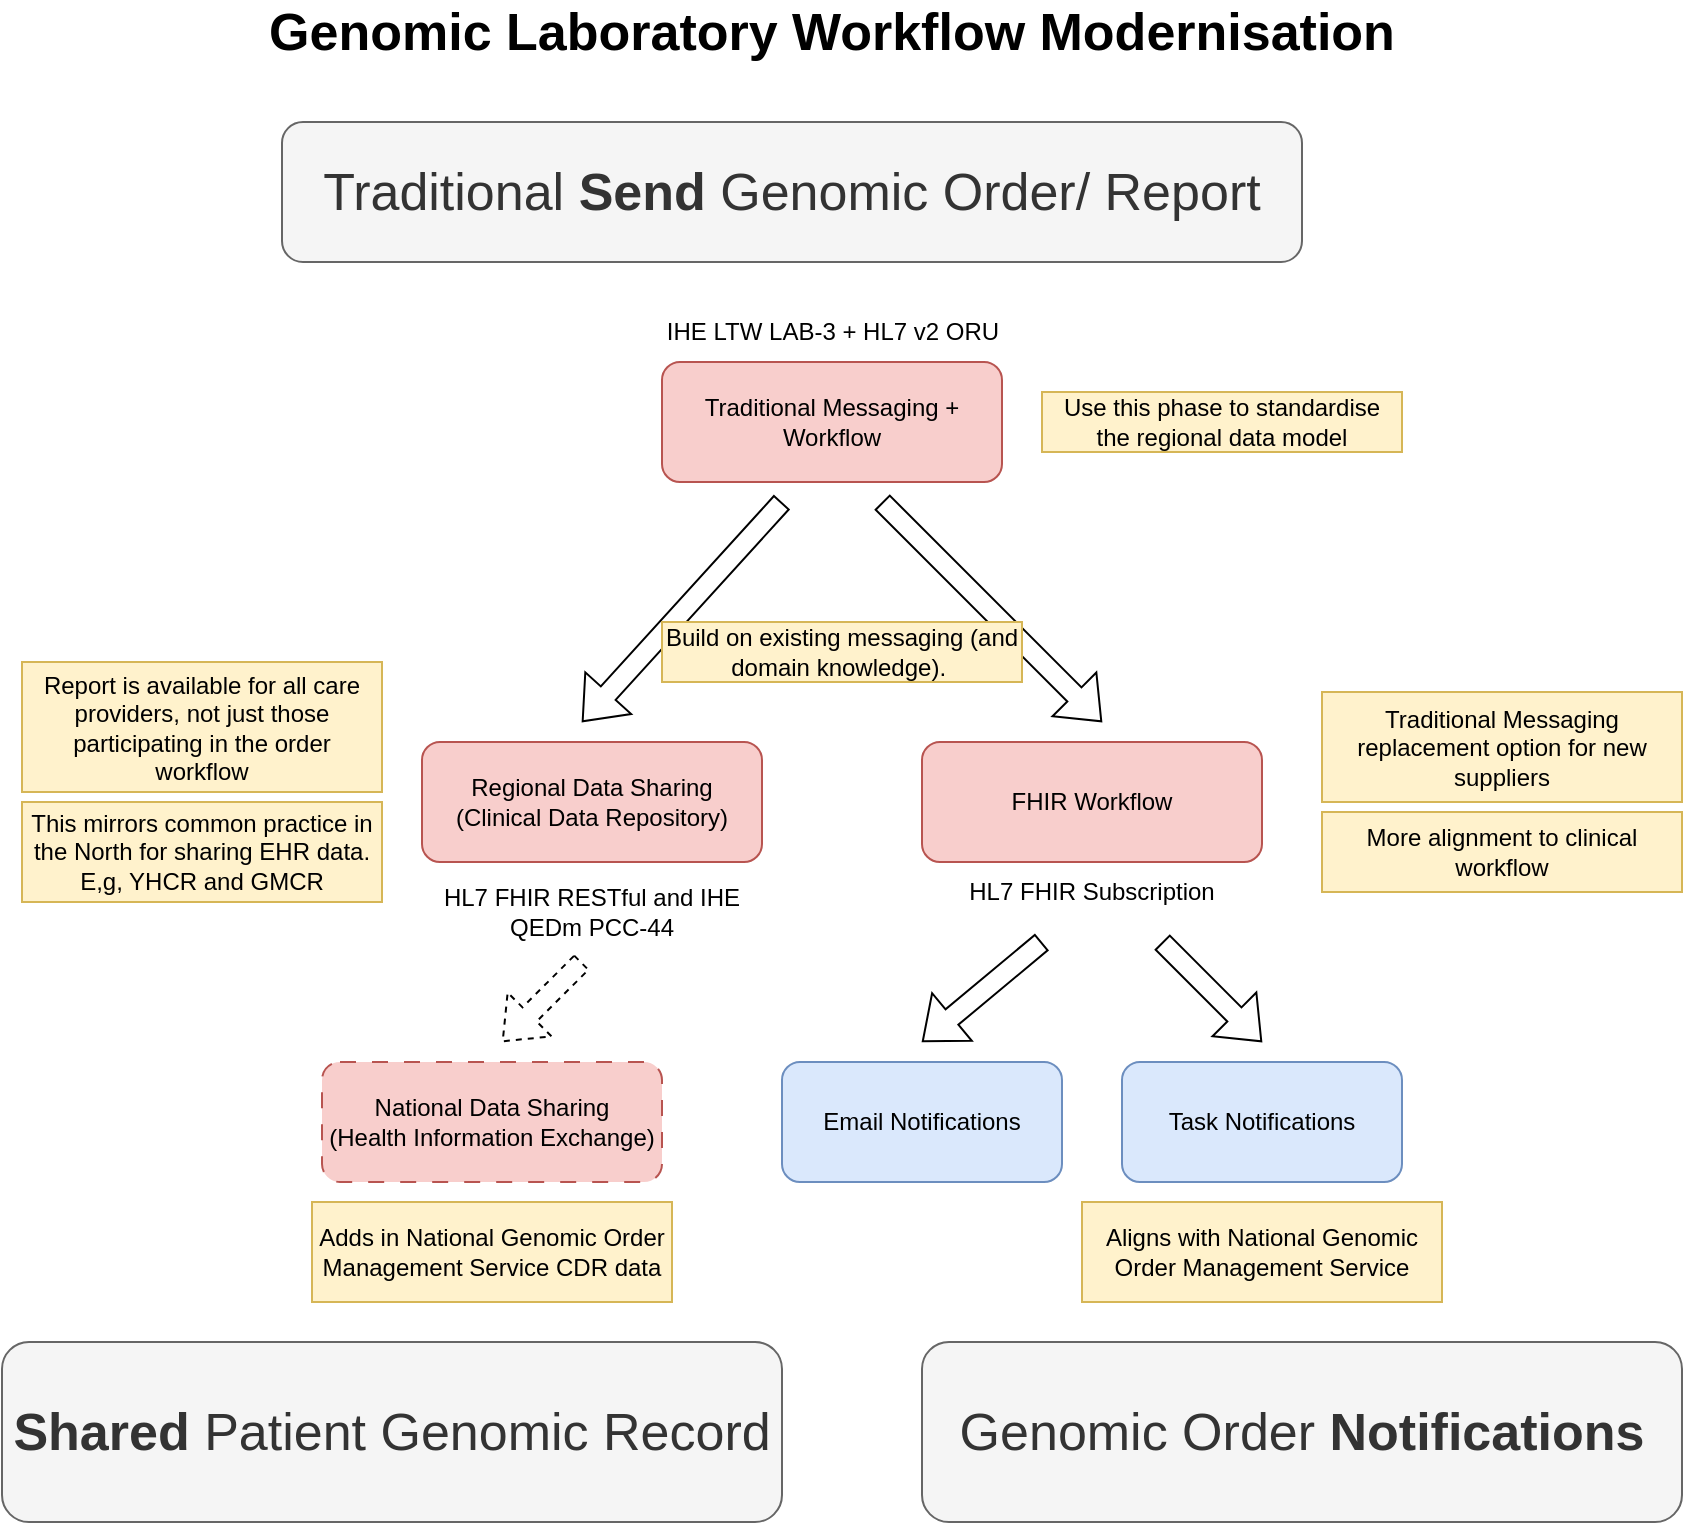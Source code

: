<mxfile version="28.0.7">
  <diagram name="Page-1" id="_gVc7mixbf9P4irSID4z">
    <mxGraphModel grid="1" page="1" gridSize="10" guides="1" tooltips="1" connect="1" arrows="1" fold="1" pageScale="1" pageWidth="850" pageHeight="1100" math="0" shadow="0">
      <root>
        <mxCell id="0" />
        <mxCell id="1" parent="0" />
        <mxCell id="NujAStLh1tiRep0dk-tb-1" value="Traditional Messaging + Workflow" style="rounded=1;whiteSpace=wrap;html=1;fillColor=#f8cecc;strokeColor=#b85450;" vertex="1" parent="1">
          <mxGeometry x="330" y="50" width="170" height="60" as="geometry" />
        </mxCell>
        <mxCell id="NujAStLh1tiRep0dk-tb-3" value="Regional Data Sharing&lt;br&gt;(Clinical Data Repository)" style="rounded=1;whiteSpace=wrap;html=1;fillColor=#f8cecc;strokeColor=#b85450;" vertex="1" parent="1">
          <mxGeometry x="210" y="240" width="170" height="60" as="geometry" />
        </mxCell>
        <mxCell id="NujAStLh1tiRep0dk-tb-4" value="FHIR Workflow" style="rounded=1;whiteSpace=wrap;html=1;fillColor=#f8cecc;strokeColor=#b85450;" vertex="1" parent="1">
          <mxGeometry x="460" y="240" width="170" height="60" as="geometry" />
        </mxCell>
        <mxCell id="NujAStLh1tiRep0dk-tb-5" value="HL7 FHIR RESTful and IHE QEDm PCC-44" style="text;html=1;align=center;verticalAlign=middle;whiteSpace=wrap;rounded=0;" vertex="1" parent="1">
          <mxGeometry x="215" y="310" width="160" height="30" as="geometry" />
        </mxCell>
        <mxCell id="NujAStLh1tiRep0dk-tb-6" value="HL7 FHIR Subscription" style="text;html=1;align=center;verticalAlign=middle;whiteSpace=wrap;rounded=0;" vertex="1" parent="1">
          <mxGeometry x="465" y="300" width="160" height="30" as="geometry" />
        </mxCell>
        <mxCell id="NujAStLh1tiRep0dk-tb-7" value="Email Notifications" style="rounded=1;whiteSpace=wrap;html=1;fillColor=#dae8fc;strokeColor=#6c8ebf;" vertex="1" parent="1">
          <mxGeometry x="390" y="400" width="140" height="60" as="geometry" />
        </mxCell>
        <mxCell id="NujAStLh1tiRep0dk-tb-8" value="IHE LTW LAB-3 + HL7 v2 ORU" style="text;html=1;align=center;verticalAlign=middle;whiteSpace=wrap;rounded=0;" vertex="1" parent="1">
          <mxGeometry x="327.5" y="20" width="175" height="30" as="geometry" />
        </mxCell>
        <mxCell id="NujAStLh1tiRep0dk-tb-9" value="Task Notifications" style="rounded=1;whiteSpace=wrap;html=1;fillColor=#dae8fc;strokeColor=#6c8ebf;" vertex="1" parent="1">
          <mxGeometry x="560" y="400" width="140" height="60" as="geometry" />
        </mxCell>
        <mxCell id="NujAStLh1tiRep0dk-tb-10" value="" style="shape=flexArrow;endArrow=classic;html=1;rounded=0;" edge="1" parent="1">
          <mxGeometry width="50" height="50" relative="1" as="geometry">
            <mxPoint x="390" y="120" as="sourcePoint" />
            <mxPoint x="290" y="230" as="targetPoint" />
          </mxGeometry>
        </mxCell>
        <mxCell id="NujAStLh1tiRep0dk-tb-11" value="" style="shape=flexArrow;endArrow=classic;html=1;rounded=0;" edge="1" parent="1">
          <mxGeometry width="50" height="50" relative="1" as="geometry">
            <mxPoint x="440" y="120" as="sourcePoint" />
            <mxPoint x="550" y="230" as="targetPoint" />
          </mxGeometry>
        </mxCell>
        <mxCell id="NujAStLh1tiRep0dk-tb-12" value="" style="shape=flexArrow;endArrow=classic;html=1;rounded=0;" edge="1" parent="1">
          <mxGeometry width="50" height="50" relative="1" as="geometry">
            <mxPoint x="520" y="340" as="sourcePoint" />
            <mxPoint x="460" y="390" as="targetPoint" />
          </mxGeometry>
        </mxCell>
        <mxCell id="NujAStLh1tiRep0dk-tb-13" value="" style="shape=flexArrow;endArrow=classic;html=1;rounded=0;" edge="1" parent="1">
          <mxGeometry width="50" height="50" relative="1" as="geometry">
            <mxPoint x="580" y="340" as="sourcePoint" />
            <mxPoint x="630" y="390" as="targetPoint" />
          </mxGeometry>
        </mxCell>
        <mxCell id="NujAStLh1tiRep0dk-tb-14" value="Build on existing messaging (and domain knowledge).&amp;nbsp;" style="text;html=1;align=center;verticalAlign=middle;whiteSpace=wrap;rounded=0;fillColor=#fff2cc;strokeColor=#d6b656;" vertex="1" parent="1">
          <mxGeometry x="330" y="180" width="180" height="30" as="geometry" />
        </mxCell>
        <mxCell id="NujAStLh1tiRep0dk-tb-15" value="Traditional Messaging replacement option for new suppliers" style="text;html=1;align=center;verticalAlign=middle;whiteSpace=wrap;rounded=0;fillColor=#fff2cc;strokeColor=#d6b656;" vertex="1" parent="1">
          <mxGeometry x="660" y="215" width="180" height="55" as="geometry" />
        </mxCell>
        <mxCell id="NujAStLh1tiRep0dk-tb-16" value="Report is available for all care providers, not just those participating in the order workflow" style="text;html=1;align=center;verticalAlign=middle;whiteSpace=wrap;rounded=0;fillColor=#fff2cc;strokeColor=#d6b656;" vertex="1" parent="1">
          <mxGeometry x="10" y="200" width="180" height="65" as="geometry" />
        </mxCell>
        <mxCell id="NujAStLh1tiRep0dk-tb-17" value="Use this phase to standardise the regional data model" style="text;html=1;align=center;verticalAlign=middle;whiteSpace=wrap;rounded=0;fillColor=#fff2cc;strokeColor=#d6b656;" vertex="1" parent="1">
          <mxGeometry x="520" y="65" width="180" height="30" as="geometry" />
        </mxCell>
        <mxCell id="NujAStLh1tiRep0dk-tb-18" value="This mirrors common practice in the North for sharing EHR data. E,g, YHCR and GMCR" style="text;html=1;align=center;verticalAlign=middle;whiteSpace=wrap;rounded=0;fillColor=#fff2cc;strokeColor=#d6b656;" vertex="1" parent="1">
          <mxGeometry x="10" y="270" width="180" height="50" as="geometry" />
        </mxCell>
        <mxCell id="NujAStLh1tiRep0dk-tb-19" value="Aligns with National Genomic Order Management Service" style="text;html=1;align=center;verticalAlign=middle;whiteSpace=wrap;rounded=0;fillColor=#fff2cc;strokeColor=#d6b656;" vertex="1" parent="1">
          <mxGeometry x="540" y="470" width="180" height="50" as="geometry" />
        </mxCell>
        <mxCell id="NujAStLh1tiRep0dk-tb-20" value="National Data Sharing&lt;br&gt;(Health Information Exchange)" style="rounded=1;whiteSpace=wrap;html=1;fillColor=#f8cecc;strokeColor=#b85450;dashed=1;dashPattern=8 8;" vertex="1" parent="1">
          <mxGeometry x="160" y="400" width="170" height="60" as="geometry" />
        </mxCell>
        <mxCell id="NujAStLh1tiRep0dk-tb-21" value="" style="shape=flexArrow;endArrow=classic;html=1;rounded=0;dashed=1;" edge="1" parent="1">
          <mxGeometry width="50" height="50" relative="1" as="geometry">
            <mxPoint x="290" y="350" as="sourcePoint" />
            <mxPoint x="250" y="390" as="targetPoint" />
          </mxGeometry>
        </mxCell>
        <mxCell id="NujAStLh1tiRep0dk-tb-22" value="Adds in National Genomic Order Management Service CDR data" style="text;html=1;align=center;verticalAlign=middle;whiteSpace=wrap;rounded=0;fillColor=#fff2cc;strokeColor=#d6b656;" vertex="1" parent="1">
          <mxGeometry x="155" y="470" width="180" height="50" as="geometry" />
        </mxCell>
        <mxCell id="NujAStLh1tiRep0dk-tb-23" value="&lt;font&gt;Genomic Laboratory Workflow Modernisation&lt;/font&gt;" style="text;html=1;align=center;verticalAlign=middle;whiteSpace=wrap;rounded=0;fontStyle=1;fontSize=26;" vertex="1" parent="1">
          <mxGeometry x="105" y="-130" width="620" height="30" as="geometry" />
        </mxCell>
        <mxCell id="NujAStLh1tiRep0dk-tb-24" value="More alignment to clinical workflow" style="text;html=1;align=center;verticalAlign=middle;whiteSpace=wrap;rounded=0;fillColor=#fff2cc;strokeColor=#d6b656;" vertex="1" parent="1">
          <mxGeometry x="660" y="275" width="180" height="40" as="geometry" />
        </mxCell>
        <mxCell id="V1hD8nz6f7jk9vAtkbfR-1" value="&lt;font style=&quot;font-size: 26px;&quot;&gt;&lt;b&gt;Shared&lt;/b&gt; Patient Genomic Record&lt;/font&gt;" style="rounded=1;whiteSpace=wrap;html=1;fillColor=#f5f5f5;fontColor=#333333;strokeColor=#666666;" vertex="1" parent="1">
          <mxGeometry y="540" width="390" height="90" as="geometry" />
        </mxCell>
        <mxCell id="V1hD8nz6f7jk9vAtkbfR-2" value="&lt;span style=&quot;font-size: 26px;&quot;&gt;Genomic Order &lt;b&gt;Notifications&lt;/b&gt;&lt;/span&gt;" style="rounded=1;whiteSpace=wrap;html=1;fillColor=#f5f5f5;fontColor=#333333;strokeColor=#666666;" vertex="1" parent="1">
          <mxGeometry x="460" y="540" width="380" height="90" as="geometry" />
        </mxCell>
        <mxCell id="V1hD8nz6f7jk9vAtkbfR-3" value="&lt;span style=&quot;font-size: 26px;&quot;&gt;Traditional &lt;b&gt;Send&lt;/b&gt; Genomic Order/ Report&lt;/span&gt;" style="rounded=1;whiteSpace=wrap;html=1;fillColor=#f5f5f5;fontColor=#333333;strokeColor=#666666;" vertex="1" parent="1">
          <mxGeometry x="140" y="-70" width="510" height="70" as="geometry" />
        </mxCell>
      </root>
    </mxGraphModel>
  </diagram>
</mxfile>
